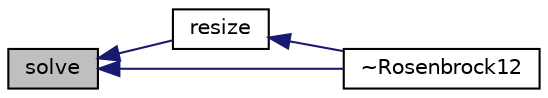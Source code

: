 digraph "solve"
{
  bgcolor="transparent";
  edge [fontname="Helvetica",fontsize="10",labelfontname="Helvetica",labelfontsize="10"];
  node [fontname="Helvetica",fontsize="10",shape=record];
  rankdir="LR";
  Node157 [label="solve",height=0.2,width=0.4,color="black", fillcolor="grey75", style="filled", fontcolor="black"];
  Node157 -> Node158 [dir="back",color="midnightblue",fontsize="10",style="solid",fontname="Helvetica"];
  Node158 [label="resize",height=0.2,width=0.4,color="black",URL="$a26717.html#a6f8c40b3cee982c73152b661f079e3c4",tooltip="Resize the ODE solver. "];
  Node158 -> Node159 [dir="back",color="midnightblue",fontsize="10",style="solid",fontname="Helvetica"];
  Node159 [label="~Rosenbrock12",height=0.2,width=0.4,color="black",URL="$a26717.html#ab73e629d1868d20ec7a504ad24f9eea7",tooltip="Destructor. "];
  Node157 -> Node159 [dir="back",color="midnightblue",fontsize="10",style="solid",fontname="Helvetica"];
}
